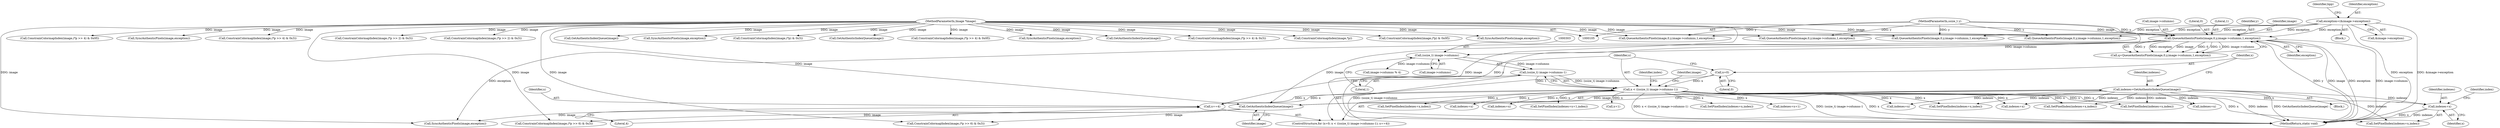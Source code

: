 digraph "0_ImageMagick_b6ae2f9e0ab13343c0281732d479757a8e8979c7@pointer" {
"1000473" [label="(Call,indexes+x)"];
"1000291" [label="(Call,indexes=GetAuthenticIndexQueue(image))"];
"1000293" [label="(Call,GetAuthenticIndexQueue(image))"];
"1000275" [label="(Call,QueueAuthenticPixels(image,0,y,image->columns,1,exception))"];
"1000108" [label="(MethodParameterIn,Image *image)"];
"1000107" [label="(MethodParameterIn,ssize_t y)"];
"1000117" [label="(Call,exception=(&image->exception))"];
"1000299" [label="(Call,x < ((ssize_t) image->columns-1))"];
"1000308" [label="(Call,x+=4)"];
"1000296" [label="(Call,x=0)"];
"1000301" [label="(Call,(ssize_t) image->columns-1)"];
"1000302" [label="(Call,(ssize_t) image->columns)"];
"1000283" [label="(Identifier,exception)"];
"1000294" [label="(Identifier,image)"];
"1000576" [label="(Call,ConstrainColormapIndex(image,(*p >> 4) & 0x0f))"];
"1000299" [label="(Call,x < ((ssize_t) image->columns-1))"];
"1000737" [label="(Call,SyncAuthenticPixels(image,exception))"];
"1000124" [label="(Identifier,bpp)"];
"1000464" [label="(Call,ConstrainColormapIndex(image,(*p >> 4) & 0x3))"];
"1000438" [label="(Call,indexes+x)"];
"1000803" [label="(MethodReturn,static void)"];
"1000275" [label="(Call,QueueAuthenticPixels(image,0,y,image->columns,1,exception))"];
"1000279" [label="(Call,image->columns)"];
"1000366" [label="(Call,ConstrainColormapIndex(image,(*p >> 2) & 0x3))"];
"1000348" [label="(Call,SetPixelIndex(indexes+x,index))"];
"1000476" [label="(Identifier,index)"];
"1000291" [label="(Call,indexes=GetAuthenticIndexQueue(image))"];
"1000499" [label="(Call,ConstrainColormapIndex(image,(*p >> 2) & 0x3))"];
"1000277" [label="(Literal,0)"];
"1000507" [label="(Call,SetPixelIndex(indexes+x,index))"];
"1000313" [label="(Identifier,index)"];
"1000420" [label="(Call,image->columns % 4)"];
"1000118" [label="(Identifier,exception)"];
"1000309" [label="(Identifier,x)"];
"1000295" [label="(ControlStructure,for (x=0; x < ((ssize_t) image->columns-1); x+=4))"];
"1000296" [label="(Call,x=0)"];
"1000314" [label="(Call,ConstrainColormapIndex(image,(*p >> 6) & 0x3))"];
"1000399" [label="(Call,indexes+x+1)"];
"1000119" [label="(Call,&image->exception)"];
"1000429" [label="(Call,ConstrainColormapIndex(image,(*p >> 6) & 0x3))"];
"1000695" [label="(Call,GetAuthenticIndexQueue(image))"];
"1000292" [label="(Identifier,indexes)"];
"1000508" [label="(Call,indexes+x)"];
"1000537" [label="(Call,QueueAuthenticPixels(image,0,y,image->columns,1,exception))"];
"1000677" [label="(Call,QueueAuthenticPixels(image,0,y,image->columns,1,exception))"];
"1000266" [label="(Call,SyncAuthenticPixels(image,exception))"];
"1000272" [label="(Block,)"];
"1000746" [label="(Call,QueueAuthenticPixels(image,0,y,image->columns,1,exception))"];
"1000110" [label="(Block,)"];
"1000108" [label="(MethodParameterIn,Image *image)"];
"1000475" [label="(Identifier,x)"];
"1000392" [label="(Call,ConstrainColormapIndex(image,(*p) & 0x3))"];
"1000130" [label="(Call,QueueAuthenticPixels(image,0,y,image->columns,1,exception))"];
"1000472" [label="(Call,SetPixelIndex(indexes+x,index))"];
"1000374" [label="(Call,SetPixelIndex(indexes+x,index))"];
"1000117" [label="(Call,exception=(&image->exception))"];
"1000302" [label="(Call,(ssize_t) image->columns)"];
"1000555" [label="(Call,GetAuthenticIndexQueue(image))"];
"1000375" [label="(Call,indexes+x)"];
"1000107" [label="(MethodParameterIn,ssize_t y)"];
"1000301" [label="(Call,(ssize_t) image->columns-1)"];
"1000273" [label="(Call,q=QueueAuthenticPixels(image,0,y,image->columns,1,exception))"];
"1000639" [label="(Call,ConstrainColormapIndex(image,(*p >> 4) & 0x0f))"];
"1000473" [label="(Call,indexes+x)"];
"1000323" [label="(Call,indexes+x)"];
"1000667" [label="(Call,SyncAuthenticPixels(image,exception))"];
"1000282" [label="(Literal,1)"];
"1000437" [label="(Call,SetPixelIndex(indexes+x,index))"];
"1000298" [label="(Literal,0)"];
"1000148" [label="(Call,GetAuthenticIndexQueue(image))"];
"1000349" [label="(Call,indexes+x)"];
"1000297" [label="(Identifier,x)"];
"1000300" [label="(Identifier,x)"];
"1000293" [label="(Call,GetAuthenticIndexQueue(image))"];
"1000340" [label="(Call,ConstrainColormapIndex(image,(*p >> 4) & 0x3))"];
"1000304" [label="(Call,image->columns)"];
"1000713" [label="(Call,ConstrainColormapIndex(image,*p))"];
"1000398" [label="(Call,SetPixelIndex(indexes+x+1,index))"];
"1000401" [label="(Call,x+1)"];
"1000422" [label="(Identifier,image)"];
"1000308" [label="(Call,x+=4)"];
"1000278" [label="(Identifier,y)"];
"1000474" [label="(Identifier,indexes)"];
"1000307" [label="(Literal,1)"];
"1000322" [label="(Call,SetPixelIndex(indexes+x,index))"];
"1000602" [label="(Call,ConstrainColormapIndex(image,(*p) & 0x0f))"];
"1000798" [label="(Call,SyncAuthenticPixels(image,exception))"];
"1000276" [label="(Identifier,image)"];
"1000527" [label="(Call,SyncAuthenticPixels(image,exception))"];
"1000310" [label="(Literal,4)"];
"1000473" -> "1000472"  [label="AST: "];
"1000473" -> "1000475"  [label="CFG: "];
"1000474" -> "1000473"  [label="AST: "];
"1000475" -> "1000473"  [label="AST: "];
"1000476" -> "1000473"  [label="CFG: "];
"1000473" -> "1000803"  [label="DDG: indexes"];
"1000473" -> "1000803"  [label="DDG: x"];
"1000291" -> "1000473"  [label="DDG: indexes"];
"1000299" -> "1000473"  [label="DDG: x"];
"1000291" -> "1000272"  [label="AST: "];
"1000291" -> "1000293"  [label="CFG: "];
"1000292" -> "1000291"  [label="AST: "];
"1000293" -> "1000291"  [label="AST: "];
"1000297" -> "1000291"  [label="CFG: "];
"1000291" -> "1000803"  [label="DDG: indexes"];
"1000291" -> "1000803"  [label="DDG: GetAuthenticIndexQueue(image)"];
"1000293" -> "1000291"  [label="DDG: image"];
"1000291" -> "1000322"  [label="DDG: indexes"];
"1000291" -> "1000323"  [label="DDG: indexes"];
"1000291" -> "1000437"  [label="DDG: indexes"];
"1000291" -> "1000438"  [label="DDG: indexes"];
"1000291" -> "1000472"  [label="DDG: indexes"];
"1000291" -> "1000507"  [label="DDG: indexes"];
"1000291" -> "1000508"  [label="DDG: indexes"];
"1000293" -> "1000294"  [label="CFG: "];
"1000294" -> "1000293"  [label="AST: "];
"1000275" -> "1000293"  [label="DDG: image"];
"1000108" -> "1000293"  [label="DDG: image"];
"1000293" -> "1000314"  [label="DDG: image"];
"1000293" -> "1000429"  [label="DDG: image"];
"1000293" -> "1000527"  [label="DDG: image"];
"1000275" -> "1000273"  [label="AST: "];
"1000275" -> "1000283"  [label="CFG: "];
"1000276" -> "1000275"  [label="AST: "];
"1000277" -> "1000275"  [label="AST: "];
"1000278" -> "1000275"  [label="AST: "];
"1000279" -> "1000275"  [label="AST: "];
"1000282" -> "1000275"  [label="AST: "];
"1000283" -> "1000275"  [label="AST: "];
"1000273" -> "1000275"  [label="CFG: "];
"1000275" -> "1000803"  [label="DDG: y"];
"1000275" -> "1000803"  [label="DDG: image"];
"1000275" -> "1000803"  [label="DDG: exception"];
"1000275" -> "1000803"  [label="DDG: image->columns"];
"1000275" -> "1000273"  [label="DDG: y"];
"1000275" -> "1000273"  [label="DDG: exception"];
"1000275" -> "1000273"  [label="DDG: image"];
"1000275" -> "1000273"  [label="DDG: 0"];
"1000275" -> "1000273"  [label="DDG: 1"];
"1000275" -> "1000273"  [label="DDG: image->columns"];
"1000108" -> "1000275"  [label="DDG: image"];
"1000107" -> "1000275"  [label="DDG: y"];
"1000117" -> "1000275"  [label="DDG: exception"];
"1000275" -> "1000302"  [label="DDG: image->columns"];
"1000275" -> "1000527"  [label="DDG: exception"];
"1000108" -> "1000105"  [label="AST: "];
"1000108" -> "1000803"  [label="DDG: image"];
"1000108" -> "1000130"  [label="DDG: image"];
"1000108" -> "1000148"  [label="DDG: image"];
"1000108" -> "1000266"  [label="DDG: image"];
"1000108" -> "1000314"  [label="DDG: image"];
"1000108" -> "1000340"  [label="DDG: image"];
"1000108" -> "1000366"  [label="DDG: image"];
"1000108" -> "1000392"  [label="DDG: image"];
"1000108" -> "1000429"  [label="DDG: image"];
"1000108" -> "1000464"  [label="DDG: image"];
"1000108" -> "1000499"  [label="DDG: image"];
"1000108" -> "1000527"  [label="DDG: image"];
"1000108" -> "1000537"  [label="DDG: image"];
"1000108" -> "1000555"  [label="DDG: image"];
"1000108" -> "1000576"  [label="DDG: image"];
"1000108" -> "1000602"  [label="DDG: image"];
"1000108" -> "1000639"  [label="DDG: image"];
"1000108" -> "1000667"  [label="DDG: image"];
"1000108" -> "1000677"  [label="DDG: image"];
"1000108" -> "1000695"  [label="DDG: image"];
"1000108" -> "1000713"  [label="DDG: image"];
"1000108" -> "1000737"  [label="DDG: image"];
"1000108" -> "1000746"  [label="DDG: image"];
"1000108" -> "1000798"  [label="DDG: image"];
"1000107" -> "1000105"  [label="AST: "];
"1000107" -> "1000803"  [label="DDG: y"];
"1000107" -> "1000130"  [label="DDG: y"];
"1000107" -> "1000537"  [label="DDG: y"];
"1000107" -> "1000677"  [label="DDG: y"];
"1000107" -> "1000746"  [label="DDG: y"];
"1000117" -> "1000110"  [label="AST: "];
"1000117" -> "1000119"  [label="CFG: "];
"1000118" -> "1000117"  [label="AST: "];
"1000119" -> "1000117"  [label="AST: "];
"1000124" -> "1000117"  [label="CFG: "];
"1000117" -> "1000803"  [label="DDG: exception"];
"1000117" -> "1000803"  [label="DDG: &image->exception"];
"1000117" -> "1000130"  [label="DDG: exception"];
"1000117" -> "1000537"  [label="DDG: exception"];
"1000117" -> "1000677"  [label="DDG: exception"];
"1000117" -> "1000746"  [label="DDG: exception"];
"1000299" -> "1000295"  [label="AST: "];
"1000299" -> "1000301"  [label="CFG: "];
"1000300" -> "1000299"  [label="AST: "];
"1000301" -> "1000299"  [label="AST: "];
"1000313" -> "1000299"  [label="CFG: "];
"1000422" -> "1000299"  [label="CFG: "];
"1000299" -> "1000803"  [label="DDG: x < ((ssize_t) image->columns-1)"];
"1000299" -> "1000803"  [label="DDG: (ssize_t) image->columns-1"];
"1000299" -> "1000803"  [label="DDG: x"];
"1000308" -> "1000299"  [label="DDG: x"];
"1000296" -> "1000299"  [label="DDG: x"];
"1000301" -> "1000299"  [label="DDG: (ssize_t) image->columns"];
"1000301" -> "1000299"  [label="DDG: 1"];
"1000299" -> "1000308"  [label="DDG: x"];
"1000299" -> "1000322"  [label="DDG: x"];
"1000299" -> "1000323"  [label="DDG: x"];
"1000299" -> "1000348"  [label="DDG: x"];
"1000299" -> "1000349"  [label="DDG: x"];
"1000299" -> "1000374"  [label="DDG: x"];
"1000299" -> "1000375"  [label="DDG: x"];
"1000299" -> "1000398"  [label="DDG: x"];
"1000299" -> "1000399"  [label="DDG: x"];
"1000299" -> "1000401"  [label="DDG: x"];
"1000299" -> "1000437"  [label="DDG: x"];
"1000299" -> "1000438"  [label="DDG: x"];
"1000299" -> "1000472"  [label="DDG: x"];
"1000299" -> "1000507"  [label="DDG: x"];
"1000299" -> "1000508"  [label="DDG: x"];
"1000308" -> "1000295"  [label="AST: "];
"1000308" -> "1000310"  [label="CFG: "];
"1000309" -> "1000308"  [label="AST: "];
"1000310" -> "1000308"  [label="AST: "];
"1000300" -> "1000308"  [label="CFG: "];
"1000296" -> "1000295"  [label="AST: "];
"1000296" -> "1000298"  [label="CFG: "];
"1000297" -> "1000296"  [label="AST: "];
"1000298" -> "1000296"  [label="AST: "];
"1000300" -> "1000296"  [label="CFG: "];
"1000301" -> "1000307"  [label="CFG: "];
"1000302" -> "1000301"  [label="AST: "];
"1000307" -> "1000301"  [label="AST: "];
"1000301" -> "1000803"  [label="DDG: (ssize_t) image->columns"];
"1000302" -> "1000301"  [label="DDG: image->columns"];
"1000302" -> "1000304"  [label="CFG: "];
"1000303" -> "1000302"  [label="AST: "];
"1000304" -> "1000302"  [label="AST: "];
"1000307" -> "1000302"  [label="CFG: "];
"1000302" -> "1000420"  [label="DDG: image->columns"];
}
